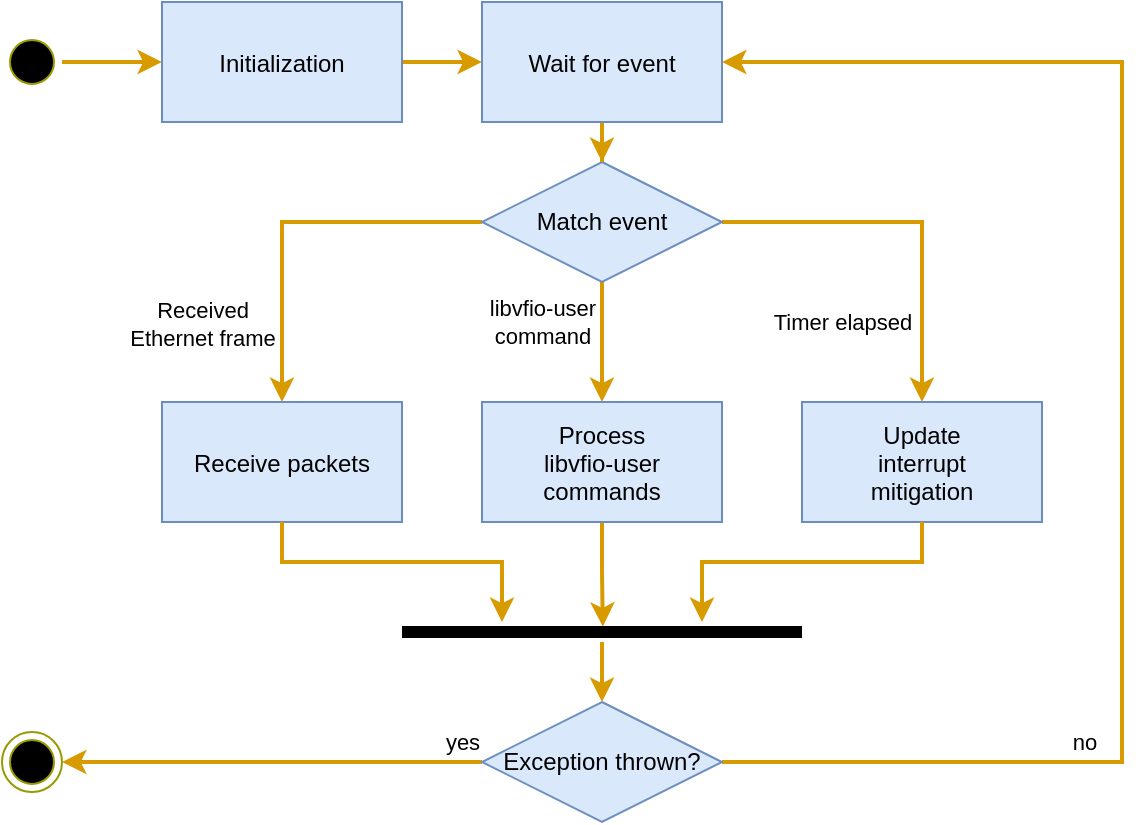 <mxfile version="22.0.3" type="device">
  <diagram name="Page-1" id="e7e014a7-5840-1c2e-5031-d8a46d1fe8dd">
    <mxGraphModel dx="1383" dy="789" grid="1" gridSize="10" guides="1" tooltips="1" connect="1" arrows="1" fold="1" page="0" pageScale="1" pageWidth="1169" pageHeight="826" background="none" math="0" shadow="0">
      <root>
        <mxCell id="0" />
        <mxCell id="1" parent="0" />
        <mxCell id="PKkV1ZTPyC_CC899QLl9-53" style="edgeStyle=orthogonalEdgeStyle;rounded=0;orthogonalLoop=1;jettySize=auto;html=1;strokeWidth=2;fillColor=#ffe6cc;strokeColor=#d79b00;" parent="1" source="PKkV1ZTPyC_CC899QLl9-41" target="PKkV1ZTPyC_CC899QLl9-43" edge="1">
          <mxGeometry relative="1" as="geometry" />
        </mxCell>
        <mxCell id="PKkV1ZTPyC_CC899QLl9-41" value="" style="ellipse;html=1;shape=startState;fillColor=#000000;strokeColor=#999900;" parent="1" vertex="1">
          <mxGeometry x="120" y="55" width="30" height="30" as="geometry" />
        </mxCell>
        <mxCell id="PKkV1ZTPyC_CC899QLl9-52" style="edgeStyle=orthogonalEdgeStyle;rounded=0;orthogonalLoop=1;jettySize=auto;html=1;strokeWidth=2;fillColor=#ffe6cc;strokeColor=#d79b00;" parent="1" source="PKkV1ZTPyC_CC899QLl9-43" target="PKkV1ZTPyC_CC899QLl9-48" edge="1">
          <mxGeometry relative="1" as="geometry" />
        </mxCell>
        <mxCell id="PKkV1ZTPyC_CC899QLl9-43" value="Initialization" style="fillColor=#dae8fc;strokeColor=#6c8ebf;" parent="1" vertex="1">
          <mxGeometry x="200" y="40" width="120" height="60" as="geometry" />
        </mxCell>
        <mxCell id="PKkV1ZTPyC_CC899QLl9-54" style="edgeStyle=orthogonalEdgeStyle;rounded=0;orthogonalLoop=1;jettySize=auto;html=1;strokeWidth=2;fillColor=#ffe6cc;strokeColor=#d79b00;" parent="1" source="PKkV1ZTPyC_CC899QLl9-44" target="PKkV1ZTPyC_CC899QLl9-49" edge="1">
          <mxGeometry relative="1" as="geometry" />
        </mxCell>
        <mxCell id="PKkV1ZTPyC_CC899QLl9-56" value="libvfio-user&lt;br&gt;command" style="edgeLabel;html=1;align=center;verticalAlign=middle;resizable=0;points=[];" parent="PKkV1ZTPyC_CC899QLl9-54" vertex="1" connectable="0">
          <mxGeometry x="-0.128" y="-2" relative="1" as="geometry">
            <mxPoint x="-28" y="-6" as="offset" />
          </mxGeometry>
        </mxCell>
        <mxCell id="PKkV1ZTPyC_CC899QLl9-55" style="edgeStyle=orthogonalEdgeStyle;rounded=0;orthogonalLoop=1;jettySize=auto;html=1;exitX=0;exitY=0.5;exitDx=0;exitDy=0;strokeWidth=2;fillColor=#ffe6cc;strokeColor=#d79b00;" parent="1" source="PKkV1ZTPyC_CC899QLl9-44" target="PKkV1ZTPyC_CC899QLl9-50" edge="1">
          <mxGeometry relative="1" as="geometry">
            <Array as="points" />
          </mxGeometry>
        </mxCell>
        <mxCell id="PKkV1ZTPyC_CC899QLl9-57" value="Received&lt;br&gt;Ethernet frame" style="edgeLabel;html=1;align=center;verticalAlign=middle;resizable=0;points=[];" parent="PKkV1ZTPyC_CC899QLl9-55" vertex="1" connectable="0">
          <mxGeometry x="0.287" relative="1" as="geometry">
            <mxPoint x="-40" y="28" as="offset" />
          </mxGeometry>
        </mxCell>
        <mxCell id="PKkV1ZTPyC_CC899QLl9-63" style="edgeStyle=orthogonalEdgeStyle;rounded=0;orthogonalLoop=1;jettySize=auto;html=1;strokeWidth=2;fillColor=#ffe6cc;strokeColor=#d79b00;" parent="1" source="PKkV1ZTPyC_CC899QLl9-44" target="PKkV1ZTPyC_CC899QLl9-62" edge="1">
          <mxGeometry relative="1" as="geometry" />
        </mxCell>
        <mxCell id="PKkV1ZTPyC_CC899QLl9-64" value="Timer elapsed" style="edgeLabel;html=1;align=center;verticalAlign=middle;resizable=0;points=[];" parent="PKkV1ZTPyC_CC899QLl9-63" vertex="1" connectable="0">
          <mxGeometry x="0.707" y="2" relative="1" as="geometry">
            <mxPoint x="-42" y="-12" as="offset" />
          </mxGeometry>
        </mxCell>
        <mxCell id="PKkV1ZTPyC_CC899QLl9-44" value="Match event" style="rhombus;whiteSpace=wrap;html=1;fillColor=#dae8fc;strokeColor=#6c8ebf;" parent="1" vertex="1">
          <mxGeometry x="360" y="120" width="120" height="60" as="geometry" />
        </mxCell>
        <mxCell id="PKkV1ZTPyC_CC899QLl9-47" value="" style="ellipse;shape=endState;fillColor=#000000;strokeColor=#999900;" parent="1" vertex="1">
          <mxGeometry x="120" y="405" width="30" height="30" as="geometry" />
        </mxCell>
        <mxCell id="PKkV1ZTPyC_CC899QLl9-51" style="edgeStyle=orthogonalEdgeStyle;rounded=0;orthogonalLoop=1;jettySize=auto;html=1;entryX=0.5;entryY=0;entryDx=0;entryDy=0;strokeWidth=2;fillColor=#ffe6cc;strokeColor=#d79b00;" parent="1" source="PKkV1ZTPyC_CC899QLl9-48" target="PKkV1ZTPyC_CC899QLl9-44" edge="1">
          <mxGeometry relative="1" as="geometry" />
        </mxCell>
        <mxCell id="PKkV1ZTPyC_CC899QLl9-48" value="Wait for event" style="fillColor=#dae8fc;strokeColor=#6c8ebf;" parent="1" vertex="1">
          <mxGeometry x="360" y="40" width="120" height="60" as="geometry" />
        </mxCell>
        <mxCell id="PKkV1ZTPyC_CC899QLl9-58" style="edgeStyle=orthogonalEdgeStyle;rounded=0;orthogonalLoop=1;jettySize=auto;html=1;strokeWidth=2;fillColor=#ffe6cc;strokeColor=#d79b00;entryX=0.502;entryY=0.233;entryDx=0;entryDy=0;entryPerimeter=0;" parent="1" source="PKkV1ZTPyC_CC899QLl9-49" target="PKkV1ZTPyC_CC899QLl9-65" edge="1">
          <mxGeometry relative="1" as="geometry">
            <mxPoint x="420" y="400" as="targetPoint" />
          </mxGeometry>
        </mxCell>
        <mxCell id="PKkV1ZTPyC_CC899QLl9-49" value="Process&#xa;libvfio-user&#xa;commands" style="fillColor=#dae8fc;strokeColor=#6c8ebf;" parent="1" vertex="1">
          <mxGeometry x="360" y="240" width="120" height="60" as="geometry" />
        </mxCell>
        <mxCell id="PKkV1ZTPyC_CC899QLl9-50" value="Receive packets" style="fillColor=#dae8fc;strokeColor=#6c8ebf;" parent="1" vertex="1">
          <mxGeometry x="200" y="240" width="120" height="60" as="geometry" />
        </mxCell>
        <mxCell id="PKkV1ZTPyC_CC899QLl9-71" style="edgeStyle=orthogonalEdgeStyle;rounded=0;orthogonalLoop=1;jettySize=auto;html=1;fillColor=#ffe6cc;strokeColor=#d79b00;strokeWidth=2;" parent="1" source="PKkV1ZTPyC_CC899QLl9-59" target="PKkV1ZTPyC_CC899QLl9-47" edge="1">
          <mxGeometry relative="1" as="geometry" />
        </mxCell>
        <mxCell id="PKkV1ZTPyC_CC899QLl9-74" value="yes" style="edgeLabel;html=1;align=center;verticalAlign=middle;resizable=0;points=[];" parent="PKkV1ZTPyC_CC899QLl9-71" vertex="1" connectable="0">
          <mxGeometry x="-0.397" relative="1" as="geometry">
            <mxPoint x="53" y="-10" as="offset" />
          </mxGeometry>
        </mxCell>
        <mxCell id="PKkV1ZTPyC_CC899QLl9-73" style="edgeStyle=orthogonalEdgeStyle;rounded=0;orthogonalLoop=1;jettySize=auto;html=1;strokeWidth=2;fillColor=#ffe6cc;strokeColor=#d79b00;" parent="1" source="PKkV1ZTPyC_CC899QLl9-59" edge="1">
          <mxGeometry relative="1" as="geometry">
            <mxPoint x="480" y="70" as="targetPoint" />
            <Array as="points">
              <mxPoint x="680" y="420" />
              <mxPoint x="680" y="70" />
            </Array>
          </mxGeometry>
        </mxCell>
        <mxCell id="PKkV1ZTPyC_CC899QLl9-76" value="no" style="edgeLabel;html=1;align=center;verticalAlign=middle;resizable=0;points=[];" parent="PKkV1ZTPyC_CC899QLl9-73" vertex="1" connectable="0">
          <mxGeometry x="-0.492" relative="1" as="geometry">
            <mxPoint x="-10" y="-10" as="offset" />
          </mxGeometry>
        </mxCell>
        <mxCell id="PKkV1ZTPyC_CC899QLl9-59" value="Exception thrown?" style="rhombus;whiteSpace=wrap;html=1;fillColor=#dae8fc;strokeColor=#6c8ebf;" parent="1" vertex="1">
          <mxGeometry x="360" y="390" width="120" height="60" as="geometry" />
        </mxCell>
        <mxCell id="PKkV1ZTPyC_CC899QLl9-62" value="Update&#xa;interrupt&#xa;mitigation" style="fillColor=#dae8fc;strokeColor=#6c8ebf;" parent="1" vertex="1">
          <mxGeometry x="520" y="240" width="120" height="60" as="geometry" />
        </mxCell>
        <mxCell id="PKkV1ZTPyC_CC899QLl9-70" style="edgeStyle=orthogonalEdgeStyle;rounded=0;orthogonalLoop=1;jettySize=auto;html=1;entryX=0.5;entryY=0;entryDx=0;entryDy=0;strokeWidth=2;fillColor=#ffe6cc;strokeColor=#d79b00;" parent="1" source="PKkV1ZTPyC_CC899QLl9-65" target="PKkV1ZTPyC_CC899QLl9-59" edge="1">
          <mxGeometry relative="1" as="geometry" />
        </mxCell>
        <mxCell id="PKkV1ZTPyC_CC899QLl9-65" value="" style="shape=line;html=1;strokeWidth=6;strokeColor=#000000;" parent="1" vertex="1">
          <mxGeometry x="320" y="350" width="200" height="10" as="geometry" />
        </mxCell>
        <mxCell id="PKkV1ZTPyC_CC899QLl9-67" style="edgeStyle=orthogonalEdgeStyle;rounded=0;orthogonalLoop=1;jettySize=auto;html=1;strokeWidth=2;fillColor=#ffe6cc;strokeColor=#d79b00;" parent="1" source="PKkV1ZTPyC_CC899QLl9-50" edge="1">
          <mxGeometry relative="1" as="geometry">
            <mxPoint x="370" y="350" as="targetPoint" />
            <Array as="points">
              <mxPoint x="260" y="320" />
              <mxPoint x="370" y="320" />
            </Array>
          </mxGeometry>
        </mxCell>
        <mxCell id="PKkV1ZTPyC_CC899QLl9-69" style="edgeStyle=orthogonalEdgeStyle;rounded=0;orthogonalLoop=1;jettySize=auto;html=1;entryX=0.75;entryY=0;entryDx=0;entryDy=0;entryPerimeter=0;strokeWidth=2;fillColor=#ffe6cc;strokeColor=#d79b00;" parent="1" source="PKkV1ZTPyC_CC899QLl9-62" target="PKkV1ZTPyC_CC899QLl9-65" edge="1">
          <mxGeometry relative="1" as="geometry">
            <Array as="points">
              <mxPoint x="580" y="320" />
              <mxPoint x="470" y="320" />
            </Array>
          </mxGeometry>
        </mxCell>
      </root>
    </mxGraphModel>
  </diagram>
</mxfile>

